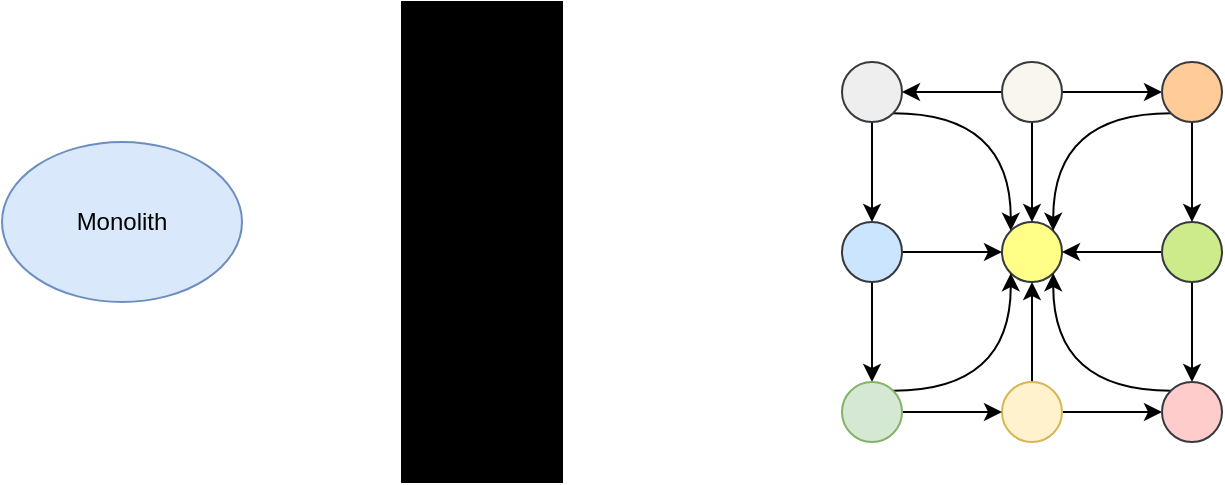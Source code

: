 <mxfile version="16.5.3" type="github">
  <diagram id="pJojKwZeCW-4PXHOO6dr" name="Page-1">
    <mxGraphModel dx="1350" dy="764" grid="1" gridSize="10" guides="1" tooltips="1" connect="1" arrows="1" fold="1" page="1" pageScale="1" pageWidth="850" pageHeight="1100" math="0" shadow="0">
      <root>
        <mxCell id="0" />
        <mxCell id="1" parent="0" />
        <mxCell id="pYOk4H76tnKb-x1RNv1o-1" value="Monolith" style="ellipse;whiteSpace=wrap;html=1;fillColor=#dae8fc;strokeColor=#6c8ebf;" vertex="1" parent="1">
          <mxGeometry x="70" y="200" width="120" height="80" as="geometry" />
        </mxCell>
        <mxCell id="pYOk4H76tnKb-x1RNv1o-3" value="" style="rounded=0;whiteSpace=wrap;html=1;strokeColor=#000000;fillColor=#000000;" vertex="1" parent="1">
          <mxGeometry x="270" y="130" width="80" height="240" as="geometry" />
        </mxCell>
        <mxCell id="pYOk4H76tnKb-x1RNv1o-19" style="edgeStyle=orthogonalEdgeStyle;curved=1;rounded=0;orthogonalLoop=1;jettySize=auto;html=1;exitX=1;exitY=1;exitDx=0;exitDy=0;entryX=0;entryY=0;entryDx=0;entryDy=0;elbow=vertical;" edge="1" parent="1" source="pYOk4H76tnKb-x1RNv1o-4" target="pYOk4H76tnKb-x1RNv1o-5">
          <mxGeometry relative="1" as="geometry" />
        </mxCell>
        <mxCell id="pYOk4H76tnKb-x1RNv1o-30" style="edgeStyle=orthogonalEdgeStyle;curved=1;rounded=0;orthogonalLoop=1;jettySize=auto;html=1;exitX=0.5;exitY=1;exitDx=0;exitDy=0;entryX=0.5;entryY=0;entryDx=0;entryDy=0;elbow=vertical;" edge="1" parent="1" source="pYOk4H76tnKb-x1RNv1o-4" target="pYOk4H76tnKb-x1RNv1o-6">
          <mxGeometry relative="1" as="geometry" />
        </mxCell>
        <mxCell id="pYOk4H76tnKb-x1RNv1o-4" value="" style="ellipse;whiteSpace=wrap;html=1;aspect=fixed;fillColor=#eeeeee;strokeColor=#36393d;" vertex="1" parent="1">
          <mxGeometry x="490" y="160" width="30" height="30" as="geometry" />
        </mxCell>
        <mxCell id="pYOk4H76tnKb-x1RNv1o-5" value="" style="ellipse;whiteSpace=wrap;html=1;aspect=fixed;fillColor=#ffff88;strokeColor=#36393d;" vertex="1" parent="1">
          <mxGeometry x="570" y="240" width="30" height="30" as="geometry" />
        </mxCell>
        <mxCell id="pYOk4H76tnKb-x1RNv1o-23" style="edgeStyle=orthogonalEdgeStyle;curved=1;rounded=0;orthogonalLoop=1;jettySize=auto;html=1;exitX=1;exitY=0.5;exitDx=0;exitDy=0;elbow=vertical;" edge="1" parent="1" source="pYOk4H76tnKb-x1RNv1o-6">
          <mxGeometry relative="1" as="geometry">
            <mxPoint x="570" y="255" as="targetPoint" />
          </mxGeometry>
        </mxCell>
        <mxCell id="pYOk4H76tnKb-x1RNv1o-31" style="edgeStyle=orthogonalEdgeStyle;curved=1;rounded=0;orthogonalLoop=1;jettySize=auto;html=1;exitX=0.5;exitY=1;exitDx=0;exitDy=0;entryX=0.5;entryY=0;entryDx=0;entryDy=0;elbow=vertical;" edge="1" parent="1" source="pYOk4H76tnKb-x1RNv1o-6" target="pYOk4H76tnKb-x1RNv1o-12">
          <mxGeometry relative="1" as="geometry" />
        </mxCell>
        <mxCell id="pYOk4H76tnKb-x1RNv1o-6" value="" style="ellipse;whiteSpace=wrap;html=1;aspect=fixed;fillColor=#cce5ff;strokeColor=#36393d;" vertex="1" parent="1">
          <mxGeometry x="490" y="240" width="30" height="30" as="geometry" />
        </mxCell>
        <mxCell id="pYOk4H76tnKb-x1RNv1o-26" style="edgeStyle=orthogonalEdgeStyle;curved=1;rounded=0;orthogonalLoop=1;jettySize=auto;html=1;exitX=0.5;exitY=0;exitDx=0;exitDy=0;entryX=0.5;entryY=1;entryDx=0;entryDy=0;elbow=vertical;" edge="1" parent="1" source="pYOk4H76tnKb-x1RNv1o-7" target="pYOk4H76tnKb-x1RNv1o-5">
          <mxGeometry relative="1" as="geometry" />
        </mxCell>
        <mxCell id="pYOk4H76tnKb-x1RNv1o-33" style="edgeStyle=orthogonalEdgeStyle;curved=1;rounded=0;orthogonalLoop=1;jettySize=auto;html=1;exitX=1;exitY=0.5;exitDx=0;exitDy=0;entryX=0;entryY=0.5;entryDx=0;entryDy=0;elbow=vertical;" edge="1" parent="1" source="pYOk4H76tnKb-x1RNv1o-7" target="pYOk4H76tnKb-x1RNv1o-11">
          <mxGeometry relative="1" as="geometry" />
        </mxCell>
        <mxCell id="pYOk4H76tnKb-x1RNv1o-7" value="" style="ellipse;whiteSpace=wrap;html=1;aspect=fixed;fillColor=#fff2cc;strokeColor=#d6b656;" vertex="1" parent="1">
          <mxGeometry x="570" y="320" width="30" height="30" as="geometry" />
        </mxCell>
        <mxCell id="pYOk4H76tnKb-x1RNv1o-24" style="edgeStyle=orthogonalEdgeStyle;curved=1;rounded=0;orthogonalLoop=1;jettySize=auto;html=1;exitX=0;exitY=0.5;exitDx=0;exitDy=0;entryX=1;entryY=0.5;entryDx=0;entryDy=0;elbow=vertical;" edge="1" parent="1" source="pYOk4H76tnKb-x1RNv1o-8" target="pYOk4H76tnKb-x1RNv1o-5">
          <mxGeometry relative="1" as="geometry" />
        </mxCell>
        <mxCell id="pYOk4H76tnKb-x1RNv1o-35" style="edgeStyle=orthogonalEdgeStyle;curved=1;rounded=0;orthogonalLoop=1;jettySize=auto;html=1;exitX=0.5;exitY=1;exitDx=0;exitDy=0;entryX=0.5;entryY=0;entryDx=0;entryDy=0;elbow=vertical;" edge="1" parent="1" source="pYOk4H76tnKb-x1RNv1o-8" target="pYOk4H76tnKb-x1RNv1o-11">
          <mxGeometry relative="1" as="geometry" />
        </mxCell>
        <mxCell id="pYOk4H76tnKb-x1RNv1o-8" value="" style="ellipse;whiteSpace=wrap;html=1;aspect=fixed;fillColor=#cdeb8b;strokeColor=#36393d;" vertex="1" parent="1">
          <mxGeometry x="650" y="240" width="30" height="30" as="geometry" />
        </mxCell>
        <mxCell id="pYOk4H76tnKb-x1RNv1o-25" style="edgeStyle=orthogonalEdgeStyle;curved=1;rounded=0;orthogonalLoop=1;jettySize=auto;html=1;exitX=0.5;exitY=1;exitDx=0;exitDy=0;entryX=0.5;entryY=0;entryDx=0;entryDy=0;elbow=vertical;" edge="1" parent="1" source="pYOk4H76tnKb-x1RNv1o-9" target="pYOk4H76tnKb-x1RNv1o-5">
          <mxGeometry relative="1" as="geometry" />
        </mxCell>
        <mxCell id="pYOk4H76tnKb-x1RNv1o-27" style="edgeStyle=orthogonalEdgeStyle;curved=1;rounded=0;orthogonalLoop=1;jettySize=auto;html=1;exitX=1;exitY=0.5;exitDx=0;exitDy=0;entryX=0;entryY=0.5;entryDx=0;entryDy=0;elbow=vertical;" edge="1" parent="1" source="pYOk4H76tnKb-x1RNv1o-9" target="pYOk4H76tnKb-x1RNv1o-10">
          <mxGeometry relative="1" as="geometry" />
        </mxCell>
        <mxCell id="pYOk4H76tnKb-x1RNv1o-29" style="edgeStyle=orthogonalEdgeStyle;curved=1;rounded=0;orthogonalLoop=1;jettySize=auto;html=1;exitX=0;exitY=0.5;exitDx=0;exitDy=0;entryX=1;entryY=0.5;entryDx=0;entryDy=0;elbow=vertical;" edge="1" parent="1" source="pYOk4H76tnKb-x1RNv1o-9" target="pYOk4H76tnKb-x1RNv1o-4">
          <mxGeometry relative="1" as="geometry" />
        </mxCell>
        <mxCell id="pYOk4H76tnKb-x1RNv1o-9" value="" style="ellipse;whiteSpace=wrap;html=1;aspect=fixed;fillColor=#f9f7ed;strokeColor=#36393d;" vertex="1" parent="1">
          <mxGeometry x="570" y="160" width="30" height="30" as="geometry" />
        </mxCell>
        <mxCell id="pYOk4H76tnKb-x1RNv1o-20" style="edgeStyle=orthogonalEdgeStyle;curved=1;rounded=0;orthogonalLoop=1;jettySize=auto;html=1;exitX=0;exitY=1;exitDx=0;exitDy=0;entryX=1;entryY=0;entryDx=0;entryDy=0;elbow=vertical;" edge="1" parent="1" source="pYOk4H76tnKb-x1RNv1o-10" target="pYOk4H76tnKb-x1RNv1o-5">
          <mxGeometry relative="1" as="geometry" />
        </mxCell>
        <mxCell id="pYOk4H76tnKb-x1RNv1o-34" style="edgeStyle=orthogonalEdgeStyle;curved=1;rounded=0;orthogonalLoop=1;jettySize=auto;html=1;exitX=0.5;exitY=1;exitDx=0;exitDy=0;entryX=0.5;entryY=0;entryDx=0;entryDy=0;elbow=vertical;" edge="1" parent="1" source="pYOk4H76tnKb-x1RNv1o-10" target="pYOk4H76tnKb-x1RNv1o-8">
          <mxGeometry relative="1" as="geometry" />
        </mxCell>
        <mxCell id="pYOk4H76tnKb-x1RNv1o-10" value="" style="ellipse;whiteSpace=wrap;html=1;aspect=fixed;fillColor=#ffcc99;strokeColor=#36393d;" vertex="1" parent="1">
          <mxGeometry x="650" y="160" width="30" height="30" as="geometry" />
        </mxCell>
        <mxCell id="pYOk4H76tnKb-x1RNv1o-21" style="edgeStyle=orthogonalEdgeStyle;curved=1;rounded=0;orthogonalLoop=1;jettySize=auto;html=1;exitX=0;exitY=0;exitDx=0;exitDy=0;entryX=1;entryY=1;entryDx=0;entryDy=0;elbow=vertical;" edge="1" parent="1" source="pYOk4H76tnKb-x1RNv1o-11" target="pYOk4H76tnKb-x1RNv1o-5">
          <mxGeometry relative="1" as="geometry" />
        </mxCell>
        <mxCell id="pYOk4H76tnKb-x1RNv1o-11" value="" style="ellipse;whiteSpace=wrap;html=1;aspect=fixed;fillColor=#ffcccc;strokeColor=#36393d;" vertex="1" parent="1">
          <mxGeometry x="650" y="320" width="30" height="30" as="geometry" />
        </mxCell>
        <mxCell id="pYOk4H76tnKb-x1RNv1o-22" style="edgeStyle=orthogonalEdgeStyle;curved=1;rounded=0;orthogonalLoop=1;jettySize=auto;html=1;exitX=1;exitY=0;exitDx=0;exitDy=0;entryX=0;entryY=1;entryDx=0;entryDy=0;elbow=vertical;" edge="1" parent="1" source="pYOk4H76tnKb-x1RNv1o-12" target="pYOk4H76tnKb-x1RNv1o-5">
          <mxGeometry relative="1" as="geometry" />
        </mxCell>
        <mxCell id="pYOk4H76tnKb-x1RNv1o-32" style="edgeStyle=orthogonalEdgeStyle;curved=1;rounded=0;orthogonalLoop=1;jettySize=auto;html=1;exitX=1;exitY=0.5;exitDx=0;exitDy=0;entryX=0;entryY=0.5;entryDx=0;entryDy=0;elbow=vertical;" edge="1" parent="1" source="pYOk4H76tnKb-x1RNv1o-12" target="pYOk4H76tnKb-x1RNv1o-7">
          <mxGeometry relative="1" as="geometry" />
        </mxCell>
        <mxCell id="pYOk4H76tnKb-x1RNv1o-12" value="" style="ellipse;whiteSpace=wrap;html=1;aspect=fixed;fillColor=#d5e8d4;strokeColor=#82b366;" vertex="1" parent="1">
          <mxGeometry x="490" y="320" width="30" height="30" as="geometry" />
        </mxCell>
      </root>
    </mxGraphModel>
  </diagram>
</mxfile>
